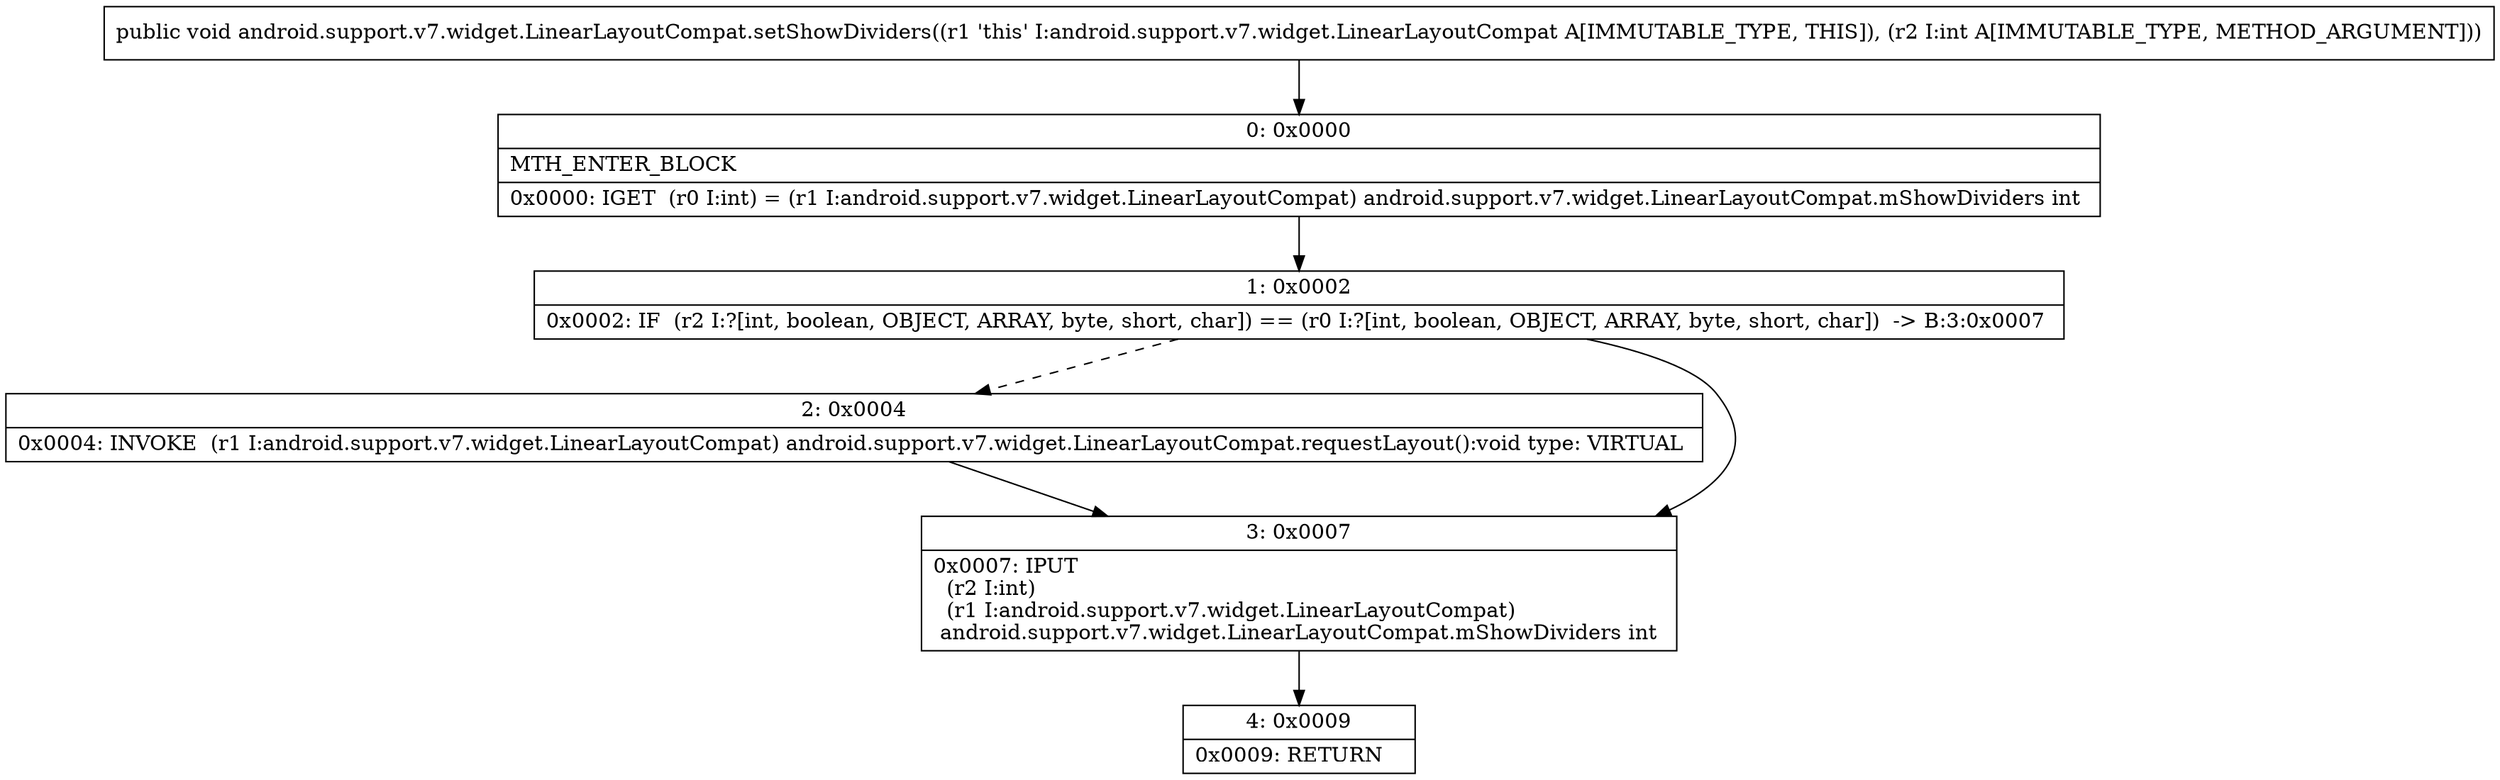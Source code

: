 digraph "CFG forandroid.support.v7.widget.LinearLayoutCompat.setShowDividers(I)V" {
Node_0 [shape=record,label="{0\:\ 0x0000|MTH_ENTER_BLOCK\l|0x0000: IGET  (r0 I:int) = (r1 I:android.support.v7.widget.LinearLayoutCompat) android.support.v7.widget.LinearLayoutCompat.mShowDividers int \l}"];
Node_1 [shape=record,label="{1\:\ 0x0002|0x0002: IF  (r2 I:?[int, boolean, OBJECT, ARRAY, byte, short, char]) == (r0 I:?[int, boolean, OBJECT, ARRAY, byte, short, char])  \-\> B:3:0x0007 \l}"];
Node_2 [shape=record,label="{2\:\ 0x0004|0x0004: INVOKE  (r1 I:android.support.v7.widget.LinearLayoutCompat) android.support.v7.widget.LinearLayoutCompat.requestLayout():void type: VIRTUAL \l}"];
Node_3 [shape=record,label="{3\:\ 0x0007|0x0007: IPUT  \l  (r2 I:int)\l  (r1 I:android.support.v7.widget.LinearLayoutCompat)\l android.support.v7.widget.LinearLayoutCompat.mShowDividers int \l}"];
Node_4 [shape=record,label="{4\:\ 0x0009|0x0009: RETURN   \l}"];
MethodNode[shape=record,label="{public void android.support.v7.widget.LinearLayoutCompat.setShowDividers((r1 'this' I:android.support.v7.widget.LinearLayoutCompat A[IMMUTABLE_TYPE, THIS]), (r2 I:int A[IMMUTABLE_TYPE, METHOD_ARGUMENT])) }"];
MethodNode -> Node_0;
Node_0 -> Node_1;
Node_1 -> Node_2[style=dashed];
Node_1 -> Node_3;
Node_2 -> Node_3;
Node_3 -> Node_4;
}

